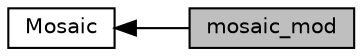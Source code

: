 digraph "mosaic_mod"
{
  edge [fontname="Helvetica",fontsize="10",labelfontname="Helvetica",labelfontsize="10"];
  node [fontname="Helvetica",fontsize="10",shape=box];
  rankdir=LR;
  Node2 [label="Mosaic",height=0.2,width=0.4,color="black", fillcolor="white", style="filled",URL="$group__mosaic.html",tooltip="Modules and associated files in the mosaic directory."];
  Node1 [label="mosaic_mod",height=0.2,width=0.4,color="black", fillcolor="grey75", style="filled", fontcolor="black",tooltip="Implements some utility routines to read mosaic information."];
  Node2->Node1 [shape=plaintext, dir="back", style="solid"];
}
